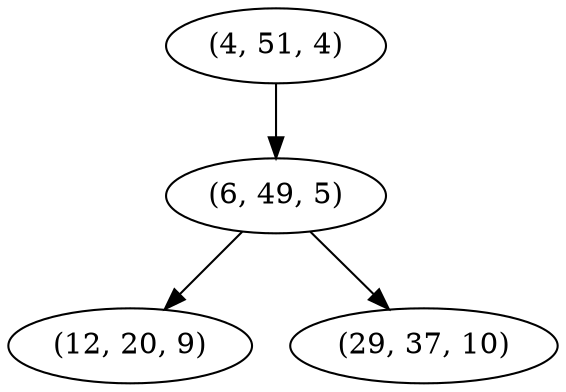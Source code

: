 digraph tree {
    "(4, 51, 4)";
    "(6, 49, 5)";
    "(12, 20, 9)";
    "(29, 37, 10)";
    "(4, 51, 4)" -> "(6, 49, 5)";
    "(6, 49, 5)" -> "(12, 20, 9)";
    "(6, 49, 5)" -> "(29, 37, 10)";
}
